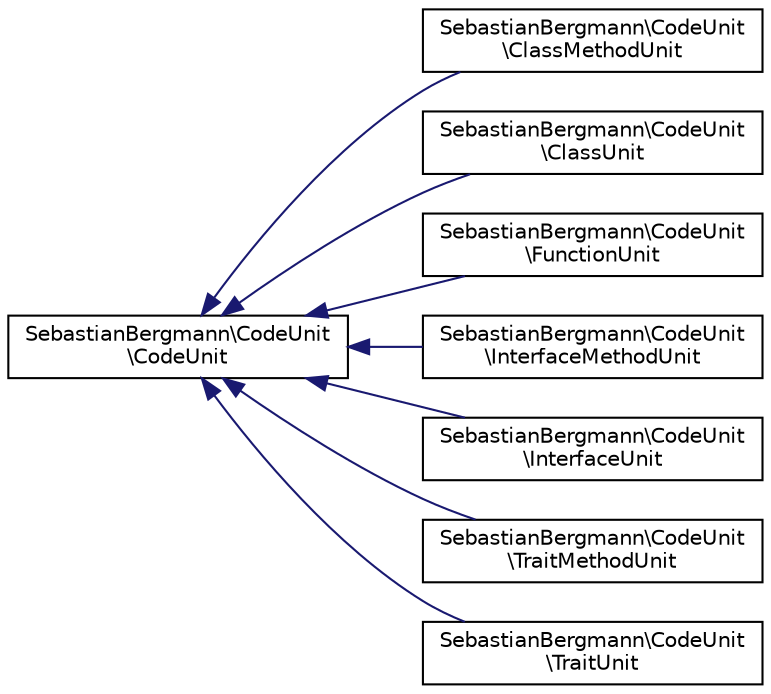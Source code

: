 digraph "Graphical Class Hierarchy"
{
  edge [fontname="Helvetica",fontsize="10",labelfontname="Helvetica",labelfontsize="10"];
  node [fontname="Helvetica",fontsize="10",shape=record];
  rankdir="LR";
  Node0 [label="SebastianBergmann\\CodeUnit\l\\CodeUnit",height=0.2,width=0.4,color="black", fillcolor="white", style="filled",URL="$classSebastianBergmann_1_1CodeUnit_1_1CodeUnit.html"];
  Node0 -> Node1 [dir="back",color="midnightblue",fontsize="10",style="solid",fontname="Helvetica"];
  Node1 [label="SebastianBergmann\\CodeUnit\l\\ClassMethodUnit",height=0.2,width=0.4,color="black", fillcolor="white", style="filled",URL="$classSebastianBergmann_1_1CodeUnit_1_1ClassMethodUnit.html"];
  Node0 -> Node2 [dir="back",color="midnightblue",fontsize="10",style="solid",fontname="Helvetica"];
  Node2 [label="SebastianBergmann\\CodeUnit\l\\ClassUnit",height=0.2,width=0.4,color="black", fillcolor="white", style="filled",URL="$classSebastianBergmann_1_1CodeUnit_1_1ClassUnit.html"];
  Node0 -> Node3 [dir="back",color="midnightblue",fontsize="10",style="solid",fontname="Helvetica"];
  Node3 [label="SebastianBergmann\\CodeUnit\l\\FunctionUnit",height=0.2,width=0.4,color="black", fillcolor="white", style="filled",URL="$classSebastianBergmann_1_1CodeUnit_1_1FunctionUnit.html"];
  Node0 -> Node4 [dir="back",color="midnightblue",fontsize="10",style="solid",fontname="Helvetica"];
  Node4 [label="SebastianBergmann\\CodeUnit\l\\InterfaceMethodUnit",height=0.2,width=0.4,color="black", fillcolor="white", style="filled",URL="$classSebastianBergmann_1_1CodeUnit_1_1InterfaceMethodUnit.html"];
  Node0 -> Node5 [dir="back",color="midnightblue",fontsize="10",style="solid",fontname="Helvetica"];
  Node5 [label="SebastianBergmann\\CodeUnit\l\\InterfaceUnit",height=0.2,width=0.4,color="black", fillcolor="white", style="filled",URL="$classSebastianBergmann_1_1CodeUnit_1_1InterfaceUnit.html"];
  Node0 -> Node6 [dir="back",color="midnightblue",fontsize="10",style="solid",fontname="Helvetica"];
  Node6 [label="SebastianBergmann\\CodeUnit\l\\TraitMethodUnit",height=0.2,width=0.4,color="black", fillcolor="white", style="filled",URL="$classSebastianBergmann_1_1CodeUnit_1_1TraitMethodUnit.html"];
  Node0 -> Node7 [dir="back",color="midnightblue",fontsize="10",style="solid",fontname="Helvetica"];
  Node7 [label="SebastianBergmann\\CodeUnit\l\\TraitUnit",height=0.2,width=0.4,color="black", fillcolor="white", style="filled",URL="$classSebastianBergmann_1_1CodeUnit_1_1TraitUnit.html"];
}
